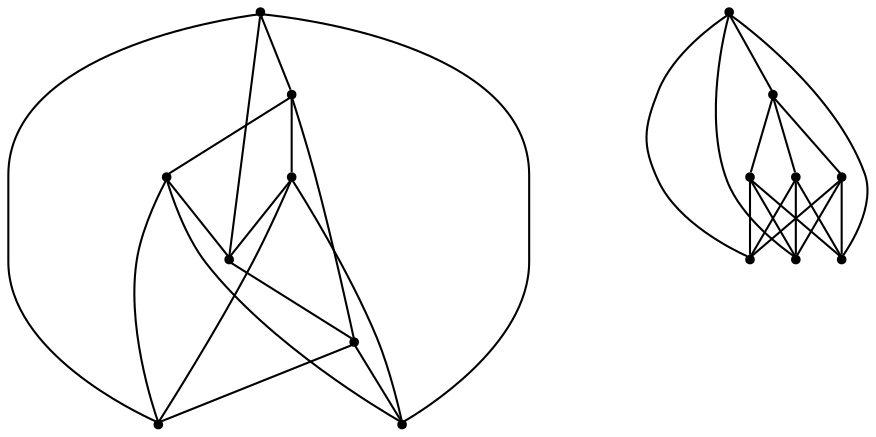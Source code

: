 graph {
  node [shape=point,comment="{\"directed\":false,\"doi\":\"10.1007/978-3-031-49275-4_3\",\"figure\":\"9 (2)\"}"]

  v0 [pos="1425.992777175349,447.9180809342363"]
  v1 [pos="1425.992777175349,511.68172989712104"]
  v2 [pos="1249.0260835452482,444.2887528860681"]
  v3 [pos="1055.8598589761007,626.9444984827386"]
  v4 [pos="1249.0260835452482,261.632435000652"]
  v5 [pos="540.7530267270697,261.632435000652"]
  v6 [pos="732.2093905385295,511.681729897121"]
  v7 [pos="540.7530267270697,444.2887528860681"]
  v8 [pos="1249.0260835452482,626.9447528332921"]
  v9 [pos="1249.5594631928984,476.53836826789944"]
  v10 [pos="1055.8598589761007,444.2925681443709"]
  v11 [pos="732.2093905385296,447.9180809342364"]
  v12 [pos="540.7530267270697,626.9447528332921"]
  v13 [pos="541.2822890246738,476.53836826789944"]
  v14 [pos="347.58870186190086,444.2925681443709"]
  v15 [pos="347.58870186190086,626.9444984827386"]

  v0 -- v4 [id="-1",pos="1425.992777175349,447.9180809342363 1478.3396528621108,512.344313089039 1463.1664389847078,556.6549773682068 1434.99944065808,598.3735551564582 1406.828245495884,640.1005265129759 1365.6717867324346,679.2438049468435 1320.0228062586284,696.1420926710117 1274.37802262039,713.0406347457334 1224.2325779543296,707.7063949373246 1179.2753122882411,683.0153149544292 1134.31397696342,658.3366981486561 1094.5451446509742,614.3050564266991 1066.8824024766907,575.8327547530157 1039.2113938081065,537.3604530793323 1023.6505449364171,504.4472371033688 1018.5289430097749,477.4392779284651 1013.4156075774333,450.43106440300795 1018.7414555017212,429.33624689632325 1035.5566495009195,400.68620054789835 1052.375976747268,372.03208459061716 1080.6804532329588,335.82680940045213 1249.0260835452482,261.632435000652"]
  v15 -- v7 [id="-2",pos="347.58870186190086,626.9444984827386 540.7530267270697,444.2887528860681 540.7530267270697,444.2887528860681 540.7530267270697,444.2887528860681"]
  v13 -- v6 [id="-3",pos="541.2822890246738,476.53836826789944 732.2093905385295,511.681729897121 732.2093905385295,511.681729897121 732.2093905385295,511.681729897121"]
  v13 -- v11 [id="-4",pos="541.2822890246738,476.53836826789944 732.2093905385296,447.9180809342364 732.2093905385296,447.9180809342364 732.2093905385296,447.9180809342364"]
  v13 -- v14 [id="-5",pos="541.2822890246738,476.53836826789944 347.58870186190086,444.2925681443709 347.58870186190086,444.2925681443709 347.58870186190086,444.2925681443709"]
  v6 -- v12 [id="-6",pos="732.2093905385295,511.681729897121 540.7530267270697,626.9447528332921 540.7530267270697,626.9447528332921 540.7530267270697,626.9447528332921"]
  v6 -- v7 [id="-7",pos="732.2093905385295,511.681729897121 540.7530267270697,444.2887528860681 540.7530267270697,444.2887528860681 540.7530267270697,444.2887528860681"]
  v11 -- v7 [id="-8",pos="732.2093905385296,447.9180809342364 540.7530267270697,444.2887528860681 540.7530267270697,444.2887528860681 540.7530267270697,444.2887528860681"]
  v11 -- v12 [id="-9",pos="732.2093905385296,447.9180809342364 540.7530267270697,626.9447528332921 540.7530267270697,626.9447528332921 540.7530267270697,626.9447528332921"]
  v11 -- v5 [id="-10",pos="732.2093905385296,447.9180809342364 540.7530267270697,261.632435000652 540.7530267270697,261.632435000652 540.7530267270697,261.632435000652"]
  v3 -- v9 [id="-11",pos="1055.8598589761007,626.9444984827386 1249.5594631928984,476.53836826789944 1249.5594631928984,476.53836826789944 1249.5594631928984,476.53836826789944"]
  v3 -- v2 [id="-12",pos="1055.8598589761007,626.9444984827386 1249.0260835452482,444.2887528860681 1249.0260835452482,444.2887528860681 1249.0260835452482,444.2887528860681"]
  v3 -- v8 [id="-13",pos="1055.8598589761007,626.9444984827386 1249.0260835452482,626.9447528332921 1249.0260835452482,626.9447528332921 1249.0260835452482,626.9447528332921"]
  v10 -- v8 [id="-14",pos="1055.8598589761007,444.2925681443709 1249.0260835452482,626.9447528332921 1249.0260835452482,626.9447528332921 1249.0260835452482,626.9447528332921"]
  v10 -- v2 [id="-15",pos="1055.8598589761007,444.2925681443709 1249.0260835452482,444.2887528860681 1249.0260835452482,444.2887528860681 1249.0260835452482,444.2887528860681"]
  v10 -- v4 [id="-16",pos="1055.8598589761007,444.2925681443709 1249.0260835452482,261.632435000652 1249.0260835452482,261.632435000652 1249.0260835452482,261.632435000652"]
  v9 -- v0 [id="-17",pos="1249.5594631928984,476.53836826789944 1425.992777175349,447.9180809342363 1425.992777175349,447.9180809342363 1425.992777175349,447.9180809342363"]
  v9 -- v1 [id="-18",pos="1249.5594631928984,476.53836826789944 1425.992777175349,511.68172989712104 1425.992777175349,511.68172989712104 1425.992777175349,511.68172989712104"]
  v9 -- v10 [id="-19",pos="1249.5594631928984,476.53836826789944 1055.8598589761007,444.2925681443709 1055.8598589761007,444.2925681443709 1055.8598589761007,444.2925681443709"]
  v1 -- v8 [id="-20",pos="1425.992777175349,511.68172989712104 1249.0260835452482,626.9447528332921 1249.0260835452482,626.9447528332921 1249.0260835452482,626.9447528332921"]
  v1 -- v2 [id="-21",pos="1425.992777175349,511.68172989712104 1249.0260835452482,444.2887528860681 1249.0260835452482,444.2887528860681 1249.0260835452482,444.2887528860681"]
  v0 -- v2 [id="-22",pos="1425.992777175349,447.9180809342363 1249.0260835452482,444.2887528860681 1249.0260835452482,444.2887528860681 1249.0260835452482,444.2887528860681"]
  v0 -- v8 [id="-23",pos="1425.992777175349,447.9180809342363 1249.0260835452482,626.9447528332921 1249.0260835452482,626.9447528332921 1249.0260835452482,626.9447528332921"]
  v6 -- v5 [id="-25",pos="732.2093905385295,511.681729897121 801.590188484266,479.8020356015644 836.2748724480937,431.97834506482513 836.2748724480937,384.1588195183998 836.2748724480937,336.33512898166055 801.590188484266,288.5072416607883 540.7530267270697,261.632435000652"]
  v14 -- v12 [id="-26",pos="347.58870186190086,444.2925681443709 540.7530267270697,626.9447528332921 540.7530267270697,626.9447528332921 540.7530267270697,626.9447528332921"]
  v14 -- v5 [id="-27",pos="347.58870186190086,444.2925681443709 540.7530267270697,261.632435000652 540.7530267270697,261.632435000652 540.7530267270697,261.632435000652"]
  v4 -- v1 [id="-28",pos="1249.0260835452482,261.632435000652 1010.8985236512796,413.51735933365296 1026.0967913652555,464.5415110915076 1046.137444263762,500.73018990805554 1066.190687668973,536.9146719404704 1091.0863162587145,558.2636492377594 1117.3695712994597,581.6170678658771 1143.6571503526084,604.966321503681 1171.3156956913238,630.320048266133 1202.6165855957752,645.663999757744 1233.9173483233913,661.007919455536 1268.8478651100388,666.346197078982 1304.2035340574148,659.0076113212019 1339.5633998403587,651.6690255634219 1375.356557101496,631.6536082182351 1425.992777175349,511.68172989712104"]
  v3 -- v4 [id="-29",pos="1055.8598589761007,626.9444984827386 927.0893706559491,444.2884667416953 1035.9150338230647,295.01232065468525 1249.0260835452482,261.632435000652"]
  v15 -- v5 [id="-31",pos="347.58870186190086,626.9444984827386 540.7530267270697,261.632435000652 540.7530267270697,261.632435000652 540.7530267270697,261.632435000652"]
  v15 -- v12 [id="-32",pos="347.58870186190086,626.9444984827386 540.7530267270697,626.9447528332921 540.7530267270697,626.9447528332921 540.7530267270697,626.9447528332921"]
  v14 -- v7 [id="-33",pos="347.58870186190086,444.2925681443709 540.7530267270697,444.2887528860681 540.7530267270697,444.2887528860681 540.7530267270697,444.2887528860681"]
  v15 -- v13 [id="-34",pos="347.58870186190086,626.9444984827386 541.2822890246738,476.53836826789944 541.2822890246738,476.53836826789944 541.2822890246738,476.53836826789944"]
}